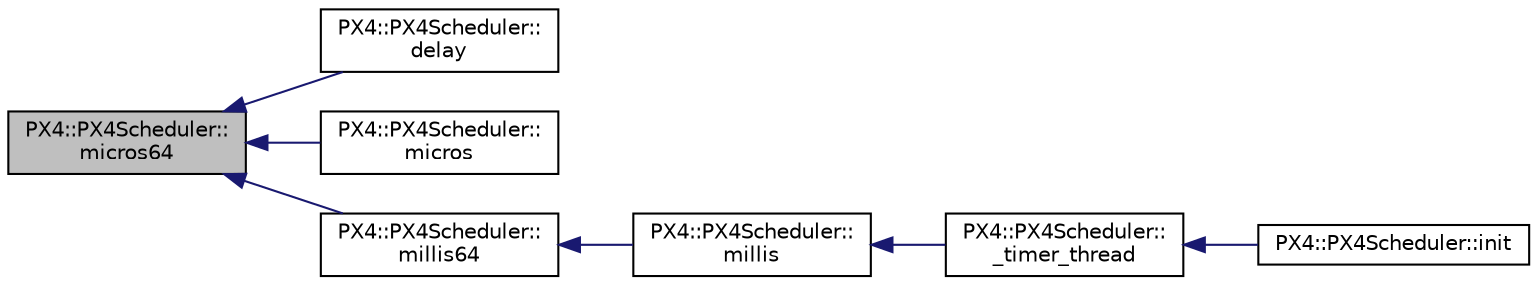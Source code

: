 digraph "PX4::PX4Scheduler::micros64"
{
 // INTERACTIVE_SVG=YES
  edge [fontname="Helvetica",fontsize="10",labelfontname="Helvetica",labelfontsize="10"];
  node [fontname="Helvetica",fontsize="10",shape=record];
  rankdir="LR";
  Node1 [label="PX4::PX4Scheduler::\lmicros64",height=0.2,width=0.4,color="black", fillcolor="grey75", style="filled" fontcolor="black"];
  Node1 -> Node2 [dir="back",color="midnightblue",fontsize="10",style="solid",fontname="Helvetica"];
  Node2 [label="PX4::PX4Scheduler::\ldelay",height=0.2,width=0.4,color="black", fillcolor="white", style="filled",URL="$classPX4_1_1PX4Scheduler.html#a1951ba5f485452f85d0bf13220a44839"];
  Node1 -> Node3 [dir="back",color="midnightblue",fontsize="10",style="solid",fontname="Helvetica"];
  Node3 [label="PX4::PX4Scheduler::\lmicros",height=0.2,width=0.4,color="black", fillcolor="white", style="filled",URL="$classPX4_1_1PX4Scheduler.html#a5f8245b897ab409837c631ac39b0f989"];
  Node1 -> Node4 [dir="back",color="midnightblue",fontsize="10",style="solid",fontname="Helvetica"];
  Node4 [label="PX4::PX4Scheduler::\lmillis64",height=0.2,width=0.4,color="black", fillcolor="white", style="filled",URL="$classPX4_1_1PX4Scheduler.html#a8d902fd7ad4f7a2323b4baf28e142717"];
  Node4 -> Node5 [dir="back",color="midnightblue",fontsize="10",style="solid",fontname="Helvetica"];
  Node5 [label="PX4::PX4Scheduler::\lmillis",height=0.2,width=0.4,color="black", fillcolor="white", style="filled",URL="$classPX4_1_1PX4Scheduler.html#a6fe23525a6373a0921c25d2e6cbedeb5"];
  Node5 -> Node6 [dir="back",color="midnightblue",fontsize="10",style="solid",fontname="Helvetica"];
  Node6 [label="PX4::PX4Scheduler::\l_timer_thread",height=0.2,width=0.4,color="black", fillcolor="white", style="filled",URL="$classPX4_1_1PX4Scheduler.html#a37c20ff345982a6ed08e970a7e4a8e5c"];
  Node6 -> Node7 [dir="back",color="midnightblue",fontsize="10",style="solid",fontname="Helvetica"];
  Node7 [label="PX4::PX4Scheduler::init",height=0.2,width=0.4,color="black", fillcolor="white", style="filled",URL="$classPX4_1_1PX4Scheduler.html#a70101dca3d9a883649957ae8f5584ac1"];
}
